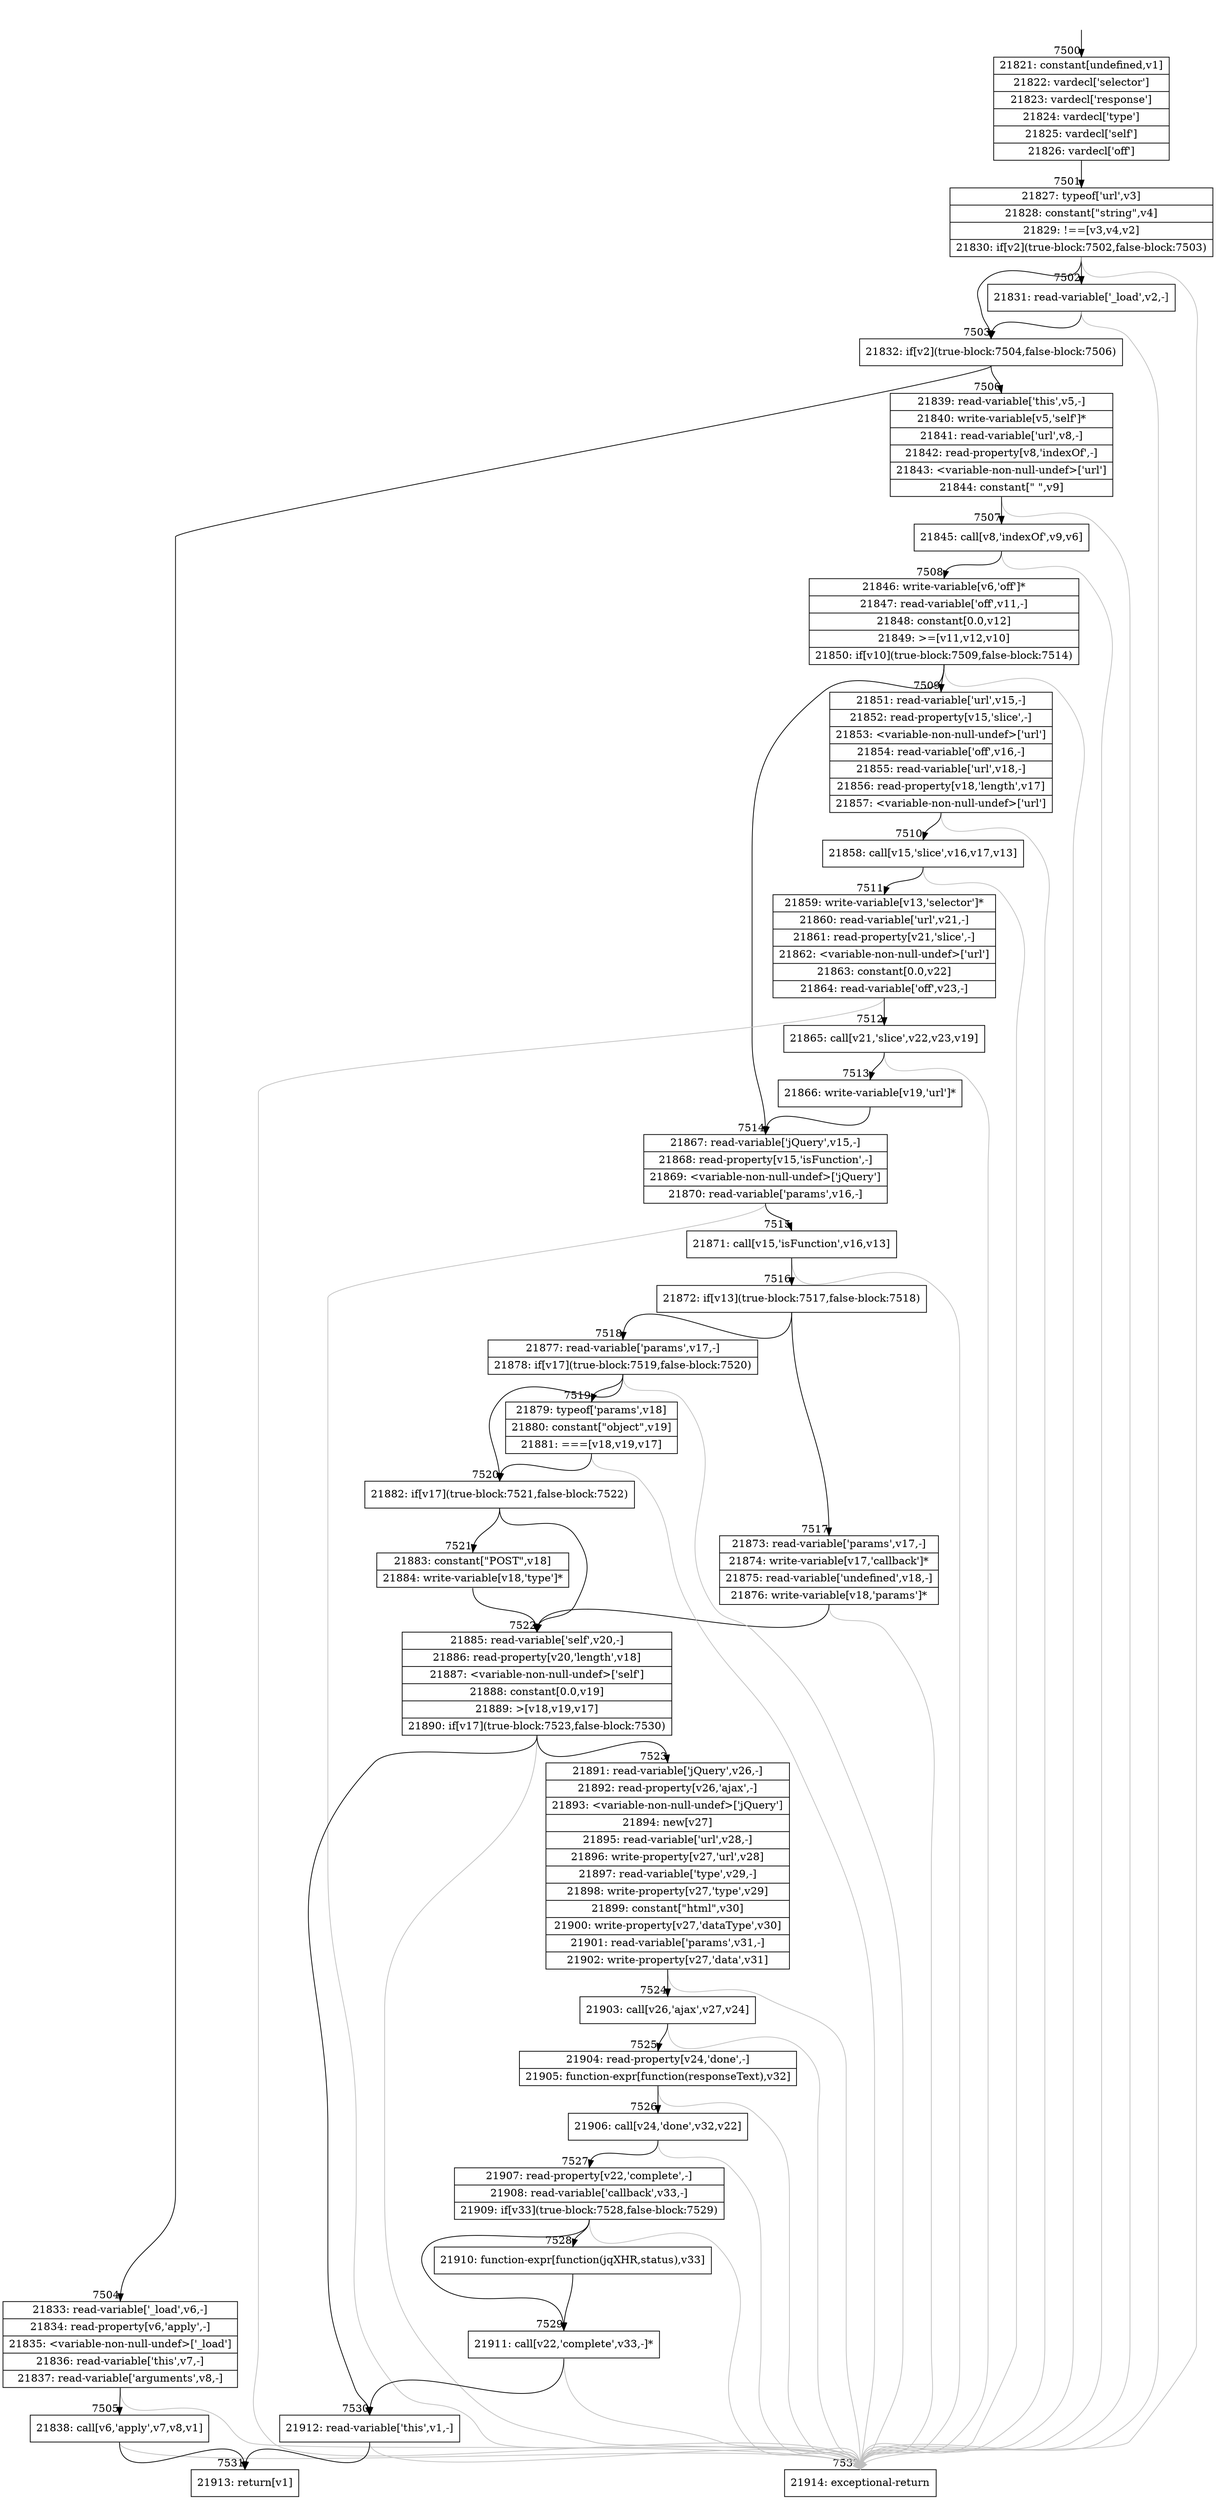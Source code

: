 digraph {
rankdir="TD"
BB_entry473[shape=none,label=""];
BB_entry473 -> BB7500 [tailport=s, headport=n, headlabel="    7500"]
BB7500 [shape=record label="{21821: constant[undefined,v1]|21822: vardecl['selector']|21823: vardecl['response']|21824: vardecl['type']|21825: vardecl['self']|21826: vardecl['off']}" ] 
BB7500 -> BB7501 [tailport=s, headport=n, headlabel="      7501"]
BB7501 [shape=record label="{21827: typeof['url',v3]|21828: constant[\"string\",v4]|21829: !==[v3,v4,v2]|21830: if[v2](true-block:7502,false-block:7503)}" ] 
BB7501 -> BB7503 [tailport=s, headport=n, headlabel="      7503"]
BB7501 -> BB7502 [tailport=s, headport=n, headlabel="      7502"]
BB7501 -> BB7532 [tailport=s, headport=n, color=gray, headlabel="      7532"]
BB7502 [shape=record label="{21831: read-variable['_load',v2,-]}" ] 
BB7502 -> BB7503 [tailport=s, headport=n]
BB7502 -> BB7532 [tailport=s, headport=n, color=gray]
BB7503 [shape=record label="{21832: if[v2](true-block:7504,false-block:7506)}" ] 
BB7503 -> BB7504 [tailport=s, headport=n, headlabel="      7504"]
BB7503 -> BB7506 [tailport=s, headport=n, headlabel="      7506"]
BB7504 [shape=record label="{21833: read-variable['_load',v6,-]|21834: read-property[v6,'apply',-]|21835: \<variable-non-null-undef\>['_load']|21836: read-variable['this',v7,-]|21837: read-variable['arguments',v8,-]}" ] 
BB7504 -> BB7505 [tailport=s, headport=n, headlabel="      7505"]
BB7504 -> BB7532 [tailport=s, headport=n, color=gray]
BB7505 [shape=record label="{21838: call[v6,'apply',v7,v8,v1]}" ] 
BB7505 -> BB7531 [tailport=s, headport=n, headlabel="      7531"]
BB7505 -> BB7532 [tailport=s, headport=n, color=gray]
BB7506 [shape=record label="{21839: read-variable['this',v5,-]|21840: write-variable[v5,'self']*|21841: read-variable['url',v8,-]|21842: read-property[v8,'indexOf',-]|21843: \<variable-non-null-undef\>['url']|21844: constant[\" \",v9]}" ] 
BB7506 -> BB7507 [tailport=s, headport=n, headlabel="      7507"]
BB7506 -> BB7532 [tailport=s, headport=n, color=gray]
BB7507 [shape=record label="{21845: call[v8,'indexOf',v9,v6]}" ] 
BB7507 -> BB7508 [tailport=s, headport=n, headlabel="      7508"]
BB7507 -> BB7532 [tailport=s, headport=n, color=gray]
BB7508 [shape=record label="{21846: write-variable[v6,'off']*|21847: read-variable['off',v11,-]|21848: constant[0.0,v12]|21849: \>=[v11,v12,v10]|21850: if[v10](true-block:7509,false-block:7514)}" ] 
BB7508 -> BB7509 [tailport=s, headport=n, headlabel="      7509"]
BB7508 -> BB7514 [tailport=s, headport=n, headlabel="      7514"]
BB7508 -> BB7532 [tailport=s, headport=n, color=gray]
BB7509 [shape=record label="{21851: read-variable['url',v15,-]|21852: read-property[v15,'slice',-]|21853: \<variable-non-null-undef\>['url']|21854: read-variable['off',v16,-]|21855: read-variable['url',v18,-]|21856: read-property[v18,'length',v17]|21857: \<variable-non-null-undef\>['url']}" ] 
BB7509 -> BB7510 [tailport=s, headport=n, headlabel="      7510"]
BB7509 -> BB7532 [tailport=s, headport=n, color=gray]
BB7510 [shape=record label="{21858: call[v15,'slice',v16,v17,v13]}" ] 
BB7510 -> BB7511 [tailport=s, headport=n, headlabel="      7511"]
BB7510 -> BB7532 [tailport=s, headport=n, color=gray]
BB7511 [shape=record label="{21859: write-variable[v13,'selector']*|21860: read-variable['url',v21,-]|21861: read-property[v21,'slice',-]|21862: \<variable-non-null-undef\>['url']|21863: constant[0.0,v22]|21864: read-variable['off',v23,-]}" ] 
BB7511 -> BB7512 [tailport=s, headport=n, headlabel="      7512"]
BB7511 -> BB7532 [tailport=s, headport=n, color=gray]
BB7512 [shape=record label="{21865: call[v21,'slice',v22,v23,v19]}" ] 
BB7512 -> BB7513 [tailport=s, headport=n, headlabel="      7513"]
BB7512 -> BB7532 [tailport=s, headport=n, color=gray]
BB7513 [shape=record label="{21866: write-variable[v19,'url']*}" ] 
BB7513 -> BB7514 [tailport=s, headport=n]
BB7514 [shape=record label="{21867: read-variable['jQuery',v15,-]|21868: read-property[v15,'isFunction',-]|21869: \<variable-non-null-undef\>['jQuery']|21870: read-variable['params',v16,-]}" ] 
BB7514 -> BB7515 [tailport=s, headport=n, headlabel="      7515"]
BB7514 -> BB7532 [tailport=s, headport=n, color=gray]
BB7515 [shape=record label="{21871: call[v15,'isFunction',v16,v13]}" ] 
BB7515 -> BB7516 [tailport=s, headport=n, headlabel="      7516"]
BB7515 -> BB7532 [tailport=s, headport=n, color=gray]
BB7516 [shape=record label="{21872: if[v13](true-block:7517,false-block:7518)}" ] 
BB7516 -> BB7517 [tailport=s, headport=n, headlabel="      7517"]
BB7516 -> BB7518 [tailport=s, headport=n, headlabel="      7518"]
BB7517 [shape=record label="{21873: read-variable['params',v17,-]|21874: write-variable[v17,'callback']*|21875: read-variable['undefined',v18,-]|21876: write-variable[v18,'params']*}" ] 
BB7517 -> BB7522 [tailport=s, headport=n, headlabel="      7522"]
BB7517 -> BB7532 [tailport=s, headport=n, color=gray]
BB7518 [shape=record label="{21877: read-variable['params',v17,-]|21878: if[v17](true-block:7519,false-block:7520)}" ] 
BB7518 -> BB7520 [tailport=s, headport=n, headlabel="      7520"]
BB7518 -> BB7519 [tailport=s, headport=n, headlabel="      7519"]
BB7518 -> BB7532 [tailport=s, headport=n, color=gray]
BB7519 [shape=record label="{21879: typeof['params',v18]|21880: constant[\"object\",v19]|21881: ===[v18,v19,v17]}" ] 
BB7519 -> BB7520 [tailport=s, headport=n]
BB7519 -> BB7532 [tailport=s, headport=n, color=gray]
BB7520 [shape=record label="{21882: if[v17](true-block:7521,false-block:7522)}" ] 
BB7520 -> BB7521 [tailport=s, headport=n, headlabel="      7521"]
BB7520 -> BB7522 [tailport=s, headport=n]
BB7521 [shape=record label="{21883: constant[\"POST\",v18]|21884: write-variable[v18,'type']*}" ] 
BB7521 -> BB7522 [tailport=s, headport=n]
BB7522 [shape=record label="{21885: read-variable['self',v20,-]|21886: read-property[v20,'length',v18]|21887: \<variable-non-null-undef\>['self']|21888: constant[0.0,v19]|21889: \>[v18,v19,v17]|21890: if[v17](true-block:7523,false-block:7530)}" ] 
BB7522 -> BB7523 [tailport=s, headport=n, headlabel="      7523"]
BB7522 -> BB7530 [tailport=s, headport=n, headlabel="      7530"]
BB7522 -> BB7532 [tailport=s, headport=n, color=gray]
BB7523 [shape=record label="{21891: read-variable['jQuery',v26,-]|21892: read-property[v26,'ajax',-]|21893: \<variable-non-null-undef\>['jQuery']|21894: new[v27]|21895: read-variable['url',v28,-]|21896: write-property[v27,'url',v28]|21897: read-variable['type',v29,-]|21898: write-property[v27,'type',v29]|21899: constant[\"html\",v30]|21900: write-property[v27,'dataType',v30]|21901: read-variable['params',v31,-]|21902: write-property[v27,'data',v31]}" ] 
BB7523 -> BB7524 [tailport=s, headport=n, headlabel="      7524"]
BB7523 -> BB7532 [tailport=s, headport=n, color=gray]
BB7524 [shape=record label="{21903: call[v26,'ajax',v27,v24]}" ] 
BB7524 -> BB7525 [tailport=s, headport=n, headlabel="      7525"]
BB7524 -> BB7532 [tailport=s, headport=n, color=gray]
BB7525 [shape=record label="{21904: read-property[v24,'done',-]|21905: function-expr[function(responseText),v32]}" ] 
BB7525 -> BB7526 [tailport=s, headport=n, headlabel="      7526"]
BB7525 -> BB7532 [tailport=s, headport=n, color=gray]
BB7526 [shape=record label="{21906: call[v24,'done',v32,v22]}" ] 
BB7526 -> BB7527 [tailport=s, headport=n, headlabel="      7527"]
BB7526 -> BB7532 [tailport=s, headport=n, color=gray]
BB7527 [shape=record label="{21907: read-property[v22,'complete',-]|21908: read-variable['callback',v33,-]|21909: if[v33](true-block:7528,false-block:7529)}" ] 
BB7527 -> BB7529 [tailport=s, headport=n, headlabel="      7529"]
BB7527 -> BB7528 [tailport=s, headport=n, headlabel="      7528"]
BB7527 -> BB7532 [tailport=s, headport=n, color=gray]
BB7528 [shape=record label="{21910: function-expr[function(jqXHR,status),v33]}" ] 
BB7528 -> BB7529 [tailport=s, headport=n]
BB7529 [shape=record label="{21911: call[v22,'complete',v33,-]*}" ] 
BB7529 -> BB7530 [tailport=s, headport=n]
BB7529 -> BB7532 [tailport=s, headport=n, color=gray]
BB7530 [shape=record label="{21912: read-variable['this',v1,-]}" ] 
BB7530 -> BB7531 [tailport=s, headport=n]
BB7530 -> BB7532 [tailport=s, headport=n, color=gray]
BB7531 [shape=record label="{21913: return[v1]}" ] 
BB7532 [shape=record label="{21914: exceptional-return}" ] 
}
